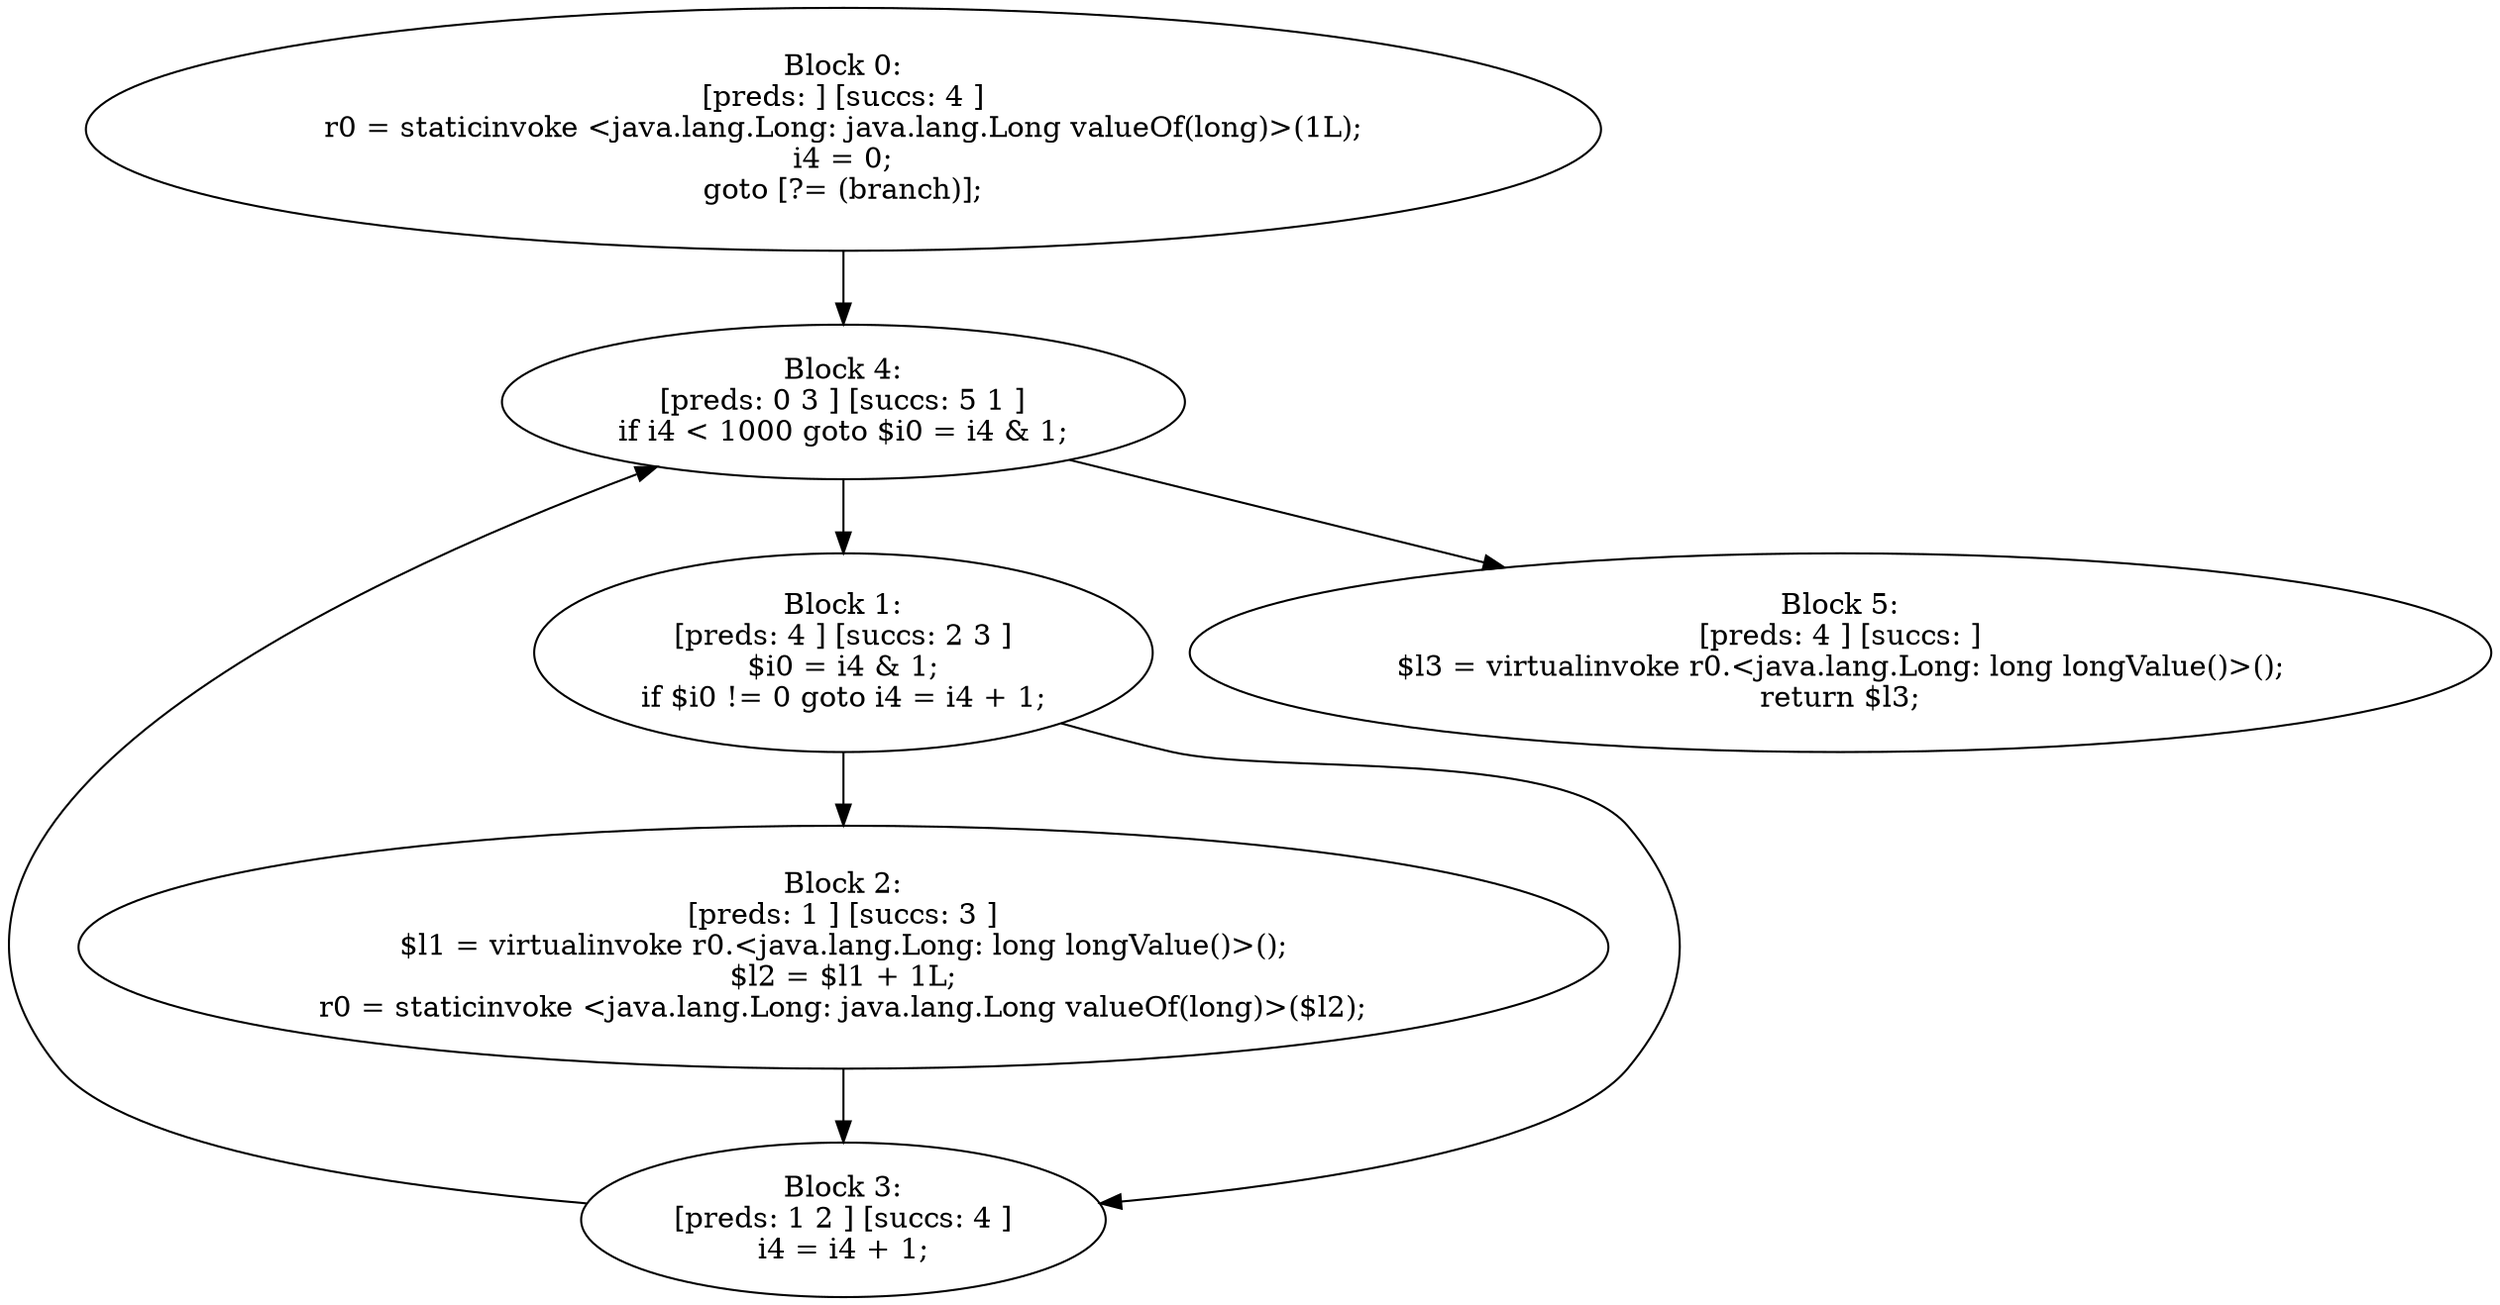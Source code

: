 digraph "unitGraph" {
    "Block 0:
[preds: ] [succs: 4 ]
r0 = staticinvoke <java.lang.Long: java.lang.Long valueOf(long)>(1L);
i4 = 0;
goto [?= (branch)];
"
    "Block 1:
[preds: 4 ] [succs: 2 3 ]
$i0 = i4 & 1;
if $i0 != 0 goto i4 = i4 + 1;
"
    "Block 2:
[preds: 1 ] [succs: 3 ]
$l1 = virtualinvoke r0.<java.lang.Long: long longValue()>();
$l2 = $l1 + 1L;
r0 = staticinvoke <java.lang.Long: java.lang.Long valueOf(long)>($l2);
"
    "Block 3:
[preds: 1 2 ] [succs: 4 ]
i4 = i4 + 1;
"
    "Block 4:
[preds: 0 3 ] [succs: 5 1 ]
if i4 < 1000 goto $i0 = i4 & 1;
"
    "Block 5:
[preds: 4 ] [succs: ]
$l3 = virtualinvoke r0.<java.lang.Long: long longValue()>();
return $l3;
"
    "Block 0:
[preds: ] [succs: 4 ]
r0 = staticinvoke <java.lang.Long: java.lang.Long valueOf(long)>(1L);
i4 = 0;
goto [?= (branch)];
"->"Block 4:
[preds: 0 3 ] [succs: 5 1 ]
if i4 < 1000 goto $i0 = i4 & 1;
";
    "Block 1:
[preds: 4 ] [succs: 2 3 ]
$i0 = i4 & 1;
if $i0 != 0 goto i4 = i4 + 1;
"->"Block 2:
[preds: 1 ] [succs: 3 ]
$l1 = virtualinvoke r0.<java.lang.Long: long longValue()>();
$l2 = $l1 + 1L;
r0 = staticinvoke <java.lang.Long: java.lang.Long valueOf(long)>($l2);
";
    "Block 1:
[preds: 4 ] [succs: 2 3 ]
$i0 = i4 & 1;
if $i0 != 0 goto i4 = i4 + 1;
"->"Block 3:
[preds: 1 2 ] [succs: 4 ]
i4 = i4 + 1;
";
    "Block 2:
[preds: 1 ] [succs: 3 ]
$l1 = virtualinvoke r0.<java.lang.Long: long longValue()>();
$l2 = $l1 + 1L;
r0 = staticinvoke <java.lang.Long: java.lang.Long valueOf(long)>($l2);
"->"Block 3:
[preds: 1 2 ] [succs: 4 ]
i4 = i4 + 1;
";
    "Block 3:
[preds: 1 2 ] [succs: 4 ]
i4 = i4 + 1;
"->"Block 4:
[preds: 0 3 ] [succs: 5 1 ]
if i4 < 1000 goto $i0 = i4 & 1;
";
    "Block 4:
[preds: 0 3 ] [succs: 5 1 ]
if i4 < 1000 goto $i0 = i4 & 1;
"->"Block 5:
[preds: 4 ] [succs: ]
$l3 = virtualinvoke r0.<java.lang.Long: long longValue()>();
return $l3;
";
    "Block 4:
[preds: 0 3 ] [succs: 5 1 ]
if i4 < 1000 goto $i0 = i4 & 1;
"->"Block 1:
[preds: 4 ] [succs: 2 3 ]
$i0 = i4 & 1;
if $i0 != 0 goto i4 = i4 + 1;
";
}

